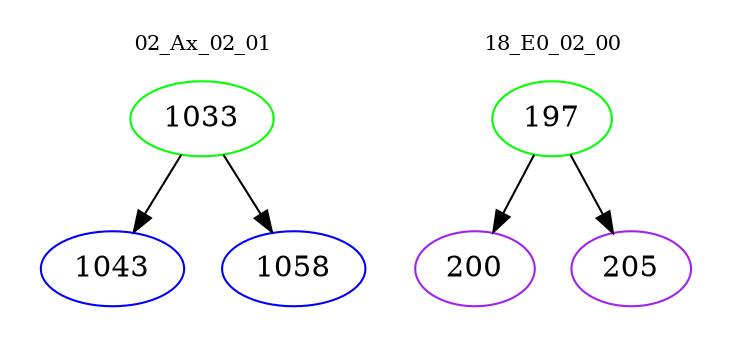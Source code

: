 digraph{
subgraph cluster_0 {
color = white
label = "02_Ax_02_01";
fontsize=10;
T0_1033 [label="1033", color="green"]
T0_1033 -> T0_1043 [color="black"]
T0_1043 [label="1043", color="blue"]
T0_1033 -> T0_1058 [color="black"]
T0_1058 [label="1058", color="blue"]
}
subgraph cluster_1 {
color = white
label = "18_E0_02_00";
fontsize=10;
T1_197 [label="197", color="green"]
T1_197 -> T1_200 [color="black"]
T1_200 [label="200", color="purple"]
T1_197 -> T1_205 [color="black"]
T1_205 [label="205", color="purple"]
}
}
